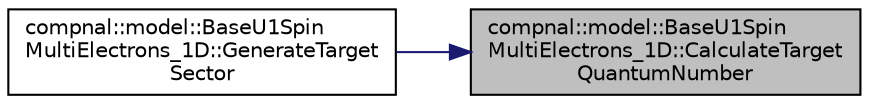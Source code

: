 digraph "compnal::model::BaseU1SpinMultiElectrons_1D::CalculateTargetQuantumNumber"
{
 // INTERACTIVE_SVG=YES
 // LATEX_PDF_SIZE
  edge [fontname="Helvetica",fontsize="10",labelfontname="Helvetica",labelfontsize="10"];
  node [fontname="Helvetica",fontsize="10",shape=record];
  rankdir="RL";
  Node1 [label="compnal::model::BaseU1Spin\lMultiElectrons_1D::CalculateTarget\lQuantumNumber",height=0.2,width=0.4,color="black", fillcolor="grey75", style="filled", fontcolor="black",tooltip="Calculate difference of the number of total electrons and the total sz from the rows and columns in t..."];
  Node1 -> Node2 [dir="back",color="midnightblue",fontsize="10",style="solid",fontname="Helvetica"];
  Node2 [label="compnal::model::BaseU1Spin\lMultiElectrons_1D::GenerateTarget\lSector",height=0.2,width=0.4,color="black", fillcolor="white", style="filled",URL="$d6/d25/classcompnal_1_1model_1_1_base_u1_spin_multi_electrons__1_d.html#a814f38dd5ba9890697f536042c56a9e9",tooltip="Calculate the quantum numbers of excited states that appear when calculating the correlation function..."];
}
